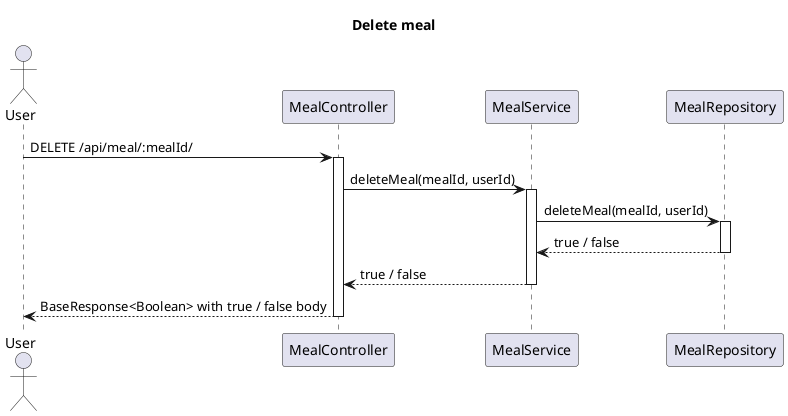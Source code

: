 @startuml
'https://plantuml.com/sequence-diagram

title Delete meal

actor User as user

user -> MealController : DELETE /api/meal/:mealId/
activate MealController

MealController -> MealService : deleteMeal(mealId, userId)
activate MealService

MealService -> MealRepository : deleteMeal(mealId, userId)
activate MealRepository

MealRepository --> MealService : true / false
deactivate MealRepository

MealService --> MealController : true / false
deactivate MealService

MealController --> user : BaseResponse<Boolean> with true / false body
deactivate MealController

@enduml